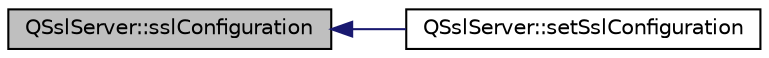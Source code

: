 digraph "QSslServer::sslConfiguration"
{
  edge [fontname="Helvetica",fontsize="10",labelfontname="Helvetica",labelfontsize="10"];
  node [fontname="Helvetica",fontsize="10",shape=record];
  rankdir="LR";
  Node10 [label="QSslServer::sslConfiguration",height=0.2,width=0.4,color="black", fillcolor="grey75", style="filled", fontcolor="black"];
  Node10 -> Node11 [dir="back",color="midnightblue",fontsize="10",style="solid",fontname="Helvetica"];
  Node11 [label="QSslServer::setSslConfiguration",height=0.2,width=0.4,color="black", fillcolor="white", style="filled",URL="$class_q_ssl_server.html#a1bc65d4f411dbbd9256f703f2f21f288"];
}
